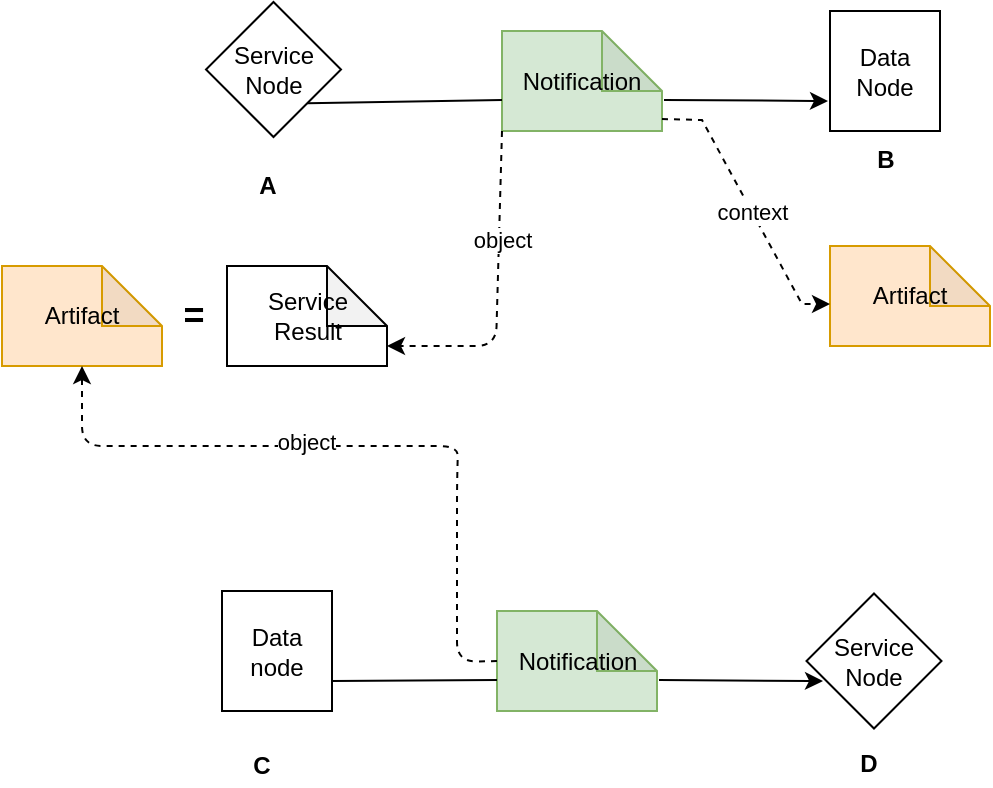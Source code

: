 <mxfile version="17.2.4" type="google"><diagram id="sAmgZ7zF9eCRQdJ_Li5o" name="Page-1"><mxGraphModel grid="1" page="1" gridSize="10" guides="1" tooltips="1" connect="1" arrows="1" fold="1" pageScale="1" pageWidth="1169" pageHeight="827" math="0" shadow="0"><root><mxCell id="0"/><mxCell id="1" parent="0"/><mxCell id="b2xbgVQnNNh6eq7y-f6e-19" value="Data&lt;br&gt;Node" style="rounded=0;whiteSpace=wrap;html=1;rotation=0;" vertex="1" parent="1"><mxGeometry x="484" y="352.5" width="55" height="60" as="geometry"/></mxCell><mxCell id="b2xbgVQnNNh6eq7y-f6e-20" value="Notification" style="shape=note;whiteSpace=wrap;html=1;backgroundOutline=1;darkOpacity=0.05;strokeColor=#82b366;fillColor=#d5e8d4;" vertex="1" parent="1"><mxGeometry x="320" y="362.5" width="80" height="50" as="geometry"/></mxCell><mxCell id="b2xbgVQnNNh6eq7y-f6e-23" value="" style="endArrow=none;html=1;exitX=1;exitY=1;exitDx=0;exitDy=0;" edge="1" parent="1" source="b2xbgVQnNNh6eq7y-f6e-31"><mxGeometry width="50" height="50" relative="1" as="geometry"><mxPoint x="237.5" y="397.5" as="sourcePoint"/><mxPoint x="320" y="397" as="targetPoint"/></mxGeometry></mxCell><mxCell id="b2xbgVQnNNh6eq7y-f6e-24" value="" style="endArrow=classic;html=1;entryX=0;entryY=0.75;entryDx=0;entryDy=0;" edge="1" parent="1"><mxGeometry width="50" height="50" relative="1" as="geometry"><mxPoint x="401" y="397" as="sourcePoint"/><mxPoint x="483" y="397.5" as="targetPoint"/></mxGeometry></mxCell><mxCell id="b2xbgVQnNNh6eq7y-f6e-25" value="&lt;b&gt;A&lt;/b&gt;" style="text;html=1;strokeColor=none;fillColor=none;align=center;verticalAlign=middle;whiteSpace=wrap;rounded=0;" vertex="1" parent="1"><mxGeometry x="182.5" y="430" width="40" height="20" as="geometry"/></mxCell><mxCell id="b2xbgVQnNNh6eq7y-f6e-26" value="&lt;b&gt;B&lt;/b&gt;" style="text;html=1;strokeColor=none;fillColor=none;align=center;verticalAlign=middle;whiteSpace=wrap;rounded=0;" vertex="1" parent="1"><mxGeometry x="491.5" y="417" width="40" height="20" as="geometry"/></mxCell><mxCell id="b2xbgVQnNNh6eq7y-f6e-27" value="Service&lt;br&gt;Result" style="shape=note;whiteSpace=wrap;html=1;backgroundOutline=1;darkOpacity=0.05;" vertex="1" parent="1"><mxGeometry x="182.5" y="480" width="80" height="50" as="geometry"/></mxCell><mxCell id="b2xbgVQnNNh6eq7y-f6e-28" value="Artifact" style="shape=note;whiteSpace=wrap;html=1;backgroundOutline=1;darkOpacity=0.05;strokeColor=#d79b00;fillColor=#ffe6cc;" vertex="1" parent="1"><mxGeometry x="484" y="470" width="80" height="50" as="geometry"/></mxCell><mxCell id="b2xbgVQnNNh6eq7y-f6e-29" value="" style="endArrow=classic;html=1;rounded=0;entryX=0;entryY=0.5;entryDx=0;entryDy=0;entryPerimeter=0;exitX=0;exitY=0;exitDx=80;exitDy=40;exitPerimeter=0;dashed=1;" edge="1" parent="1"><mxGeometry width="50" height="50" relative="1" as="geometry"><mxPoint x="400" y="406.5" as="sourcePoint"/><mxPoint x="484" y="499" as="targetPoint"/><Array as="points"><mxPoint x="420" y="407"/><mxPoint x="470" y="499"/></Array></mxGeometry></mxCell><mxCell id="b2xbgVQnNNh6eq7y-f6e-30" value="context" style="edgeLabel;html=1;align=center;verticalAlign=middle;resizable=0;points=[];" connectable="0" vertex="1" parent="b2xbgVQnNNh6eq7y-f6e-29"><mxGeometry x="0.043" relative="1" as="geometry"><mxPoint as="offset"/></mxGeometry></mxCell><mxCell id="b2xbgVQnNNh6eq7y-f6e-31" value="Service&lt;br&gt;Node" style="rhombus;whiteSpace=wrap;html=1;" vertex="1" parent="1"><mxGeometry x="172" y="348" width="67.5" height="67.5" as="geometry"/></mxCell><mxCell id="b2xbgVQnNNh6eq7y-f6e-32" value="Data node" style="rounded=0;whiteSpace=wrap;html=1;rotation=0;" vertex="1" parent="1"><mxGeometry x="180" y="642.5" width="55" height="60" as="geometry"/></mxCell><mxCell id="b2xbgVQnNNh6eq7y-f6e-33" value="Notification" style="shape=note;whiteSpace=wrap;html=1;backgroundOutline=1;darkOpacity=0.05;strokeColor=#82b366;fillColor=#d5e8d4;" vertex="1" parent="1"><mxGeometry x="317.5" y="652.5" width="80" height="50" as="geometry"/></mxCell><mxCell id="b2xbgVQnNNh6eq7y-f6e-34" value="Artifact" style="shape=note;whiteSpace=wrap;html=1;backgroundOutline=1;darkOpacity=0.05;strokeColor=#d79b00;fillColor=#ffe6cc;" vertex="1" parent="1"><mxGeometry x="70" y="480" width="80" height="50" as="geometry"/></mxCell><mxCell id="b2xbgVQnNNh6eq7y-f6e-35" value="" style="endArrow=classic;html=1;exitX=0;exitY=0.5;exitDx=0;exitDy=0;exitPerimeter=0;dashed=1;entryX=0.5;entryY=1;entryDx=0;entryDy=0;entryPerimeter=0;" edge="1" parent="1" source="b2xbgVQnNNh6eq7y-f6e-33" target="b2xbgVQnNNh6eq7y-f6e-34"><mxGeometry width="50" height="50" relative="1" as="geometry"><mxPoint x="457.5" y="630" as="sourcePoint"/><mxPoint x="180" y="580" as="targetPoint"/><Array as="points"><mxPoint x="297.5" y="678"/><mxPoint x="297.5" y="590"/><mxPoint x="298" y="570"/><mxPoint x="110" y="570"/></Array></mxGeometry></mxCell><mxCell id="b2xbgVQnNNh6eq7y-f6e-36" value="object" style="edgeLabel;html=1;align=center;verticalAlign=middle;resizable=0;points=[];" connectable="0" vertex="1" parent="b2xbgVQnNNh6eq7y-f6e-35"><mxGeometry x="0.15" y="-2" relative="1" as="geometry"><mxPoint as="offset"/></mxGeometry></mxCell><mxCell id="b2xbgVQnNNh6eq7y-f6e-37" value="" style="endArrow=none;html=1;exitX=1;exitY=0.75;exitDx=0;exitDy=0;" edge="1" parent="1" source="b2xbgVQnNNh6eq7y-f6e-32"><mxGeometry width="50" height="50" relative="1" as="geometry"><mxPoint x="457.5" y="630" as="sourcePoint"/><mxPoint x="317.5" y="687" as="targetPoint"/></mxGeometry></mxCell><mxCell id="b2xbgVQnNNh6eq7y-f6e-38" value="" style="endArrow=classic;html=1;entryX=0;entryY=0.75;entryDx=0;entryDy=0;" edge="1" parent="1"><mxGeometry width="50" height="50" relative="1" as="geometry"><mxPoint x="398.5" y="687" as="sourcePoint"/><mxPoint x="480.5" y="687.5" as="targetPoint"/></mxGeometry></mxCell><mxCell id="b2xbgVQnNNh6eq7y-f6e-39" value="&lt;b&gt;C&lt;/b&gt;" style="text;html=1;strokeColor=none;fillColor=none;align=center;verticalAlign=middle;whiteSpace=wrap;rounded=0;" vertex="1" parent="1"><mxGeometry x="180" y="720" width="40" height="20" as="geometry"/></mxCell><mxCell id="b2xbgVQnNNh6eq7y-f6e-41" value="Service&lt;br&gt;Node" style="rhombus;whiteSpace=wrap;html=1;" vertex="1" parent="1"><mxGeometry x="472.25" y="643.75" width="67.5" height="67.5" as="geometry"/></mxCell><mxCell id="b2xbgVQnNNh6eq7y-f6e-42" value="" style="endArrow=classic;html=1;rounded=1;dashed=1;entryX=0;entryY=0;entryDx=80;entryDy=40;entryPerimeter=0;exitX=0;exitY=1;exitDx=0;exitDy=0;exitPerimeter=0;" edge="1" parent="1" source="b2xbgVQnNNh6eq7y-f6e-20" target="b2xbgVQnNNh6eq7y-f6e-27"><mxGeometry width="50" height="50" relative="1" as="geometry"><mxPoint x="317" y="410" as="sourcePoint"/><mxPoint x="560" y="540" as="targetPoint"/><Array as="points"><mxPoint x="317" y="520"/></Array></mxGeometry></mxCell><mxCell id="b2xbgVQnNNh6eq7y-f6e-44" value="object" style="edgeLabel;html=1;align=center;verticalAlign=middle;resizable=0;points=[];" connectable="0" vertex="1" parent="b2xbgVQnNNh6eq7y-f6e-42"><mxGeometry x="-0.331" y="1" relative="1" as="geometry"><mxPoint as="offset"/></mxGeometry></mxCell><mxCell id="b2xbgVQnNNh6eq7y-f6e-43" value="&lt;b&gt;D&lt;/b&gt;" style="text;html=1;align=center;verticalAlign=middle;resizable=0;points=[];autosize=1;strokeColor=none;fillColor=none;" vertex="1" parent="1"><mxGeometry x="493" y="719" width="20" height="20" as="geometry"/></mxCell><mxCell id="b2xbgVQnNNh6eq7y-f6e-46" value="&lt;b&gt;&lt;font style=&quot;font-size: 18px&quot;&gt;=&lt;/font&gt;&lt;/b&gt;" style="text;html=1;strokeColor=none;fillColor=none;align=center;verticalAlign=middle;whiteSpace=wrap;rounded=0;" vertex="1" parent="1"><mxGeometry x="136" y="490" width="60" height="30" as="geometry"/></mxCell></root></mxGraphModel></diagram></mxfile>